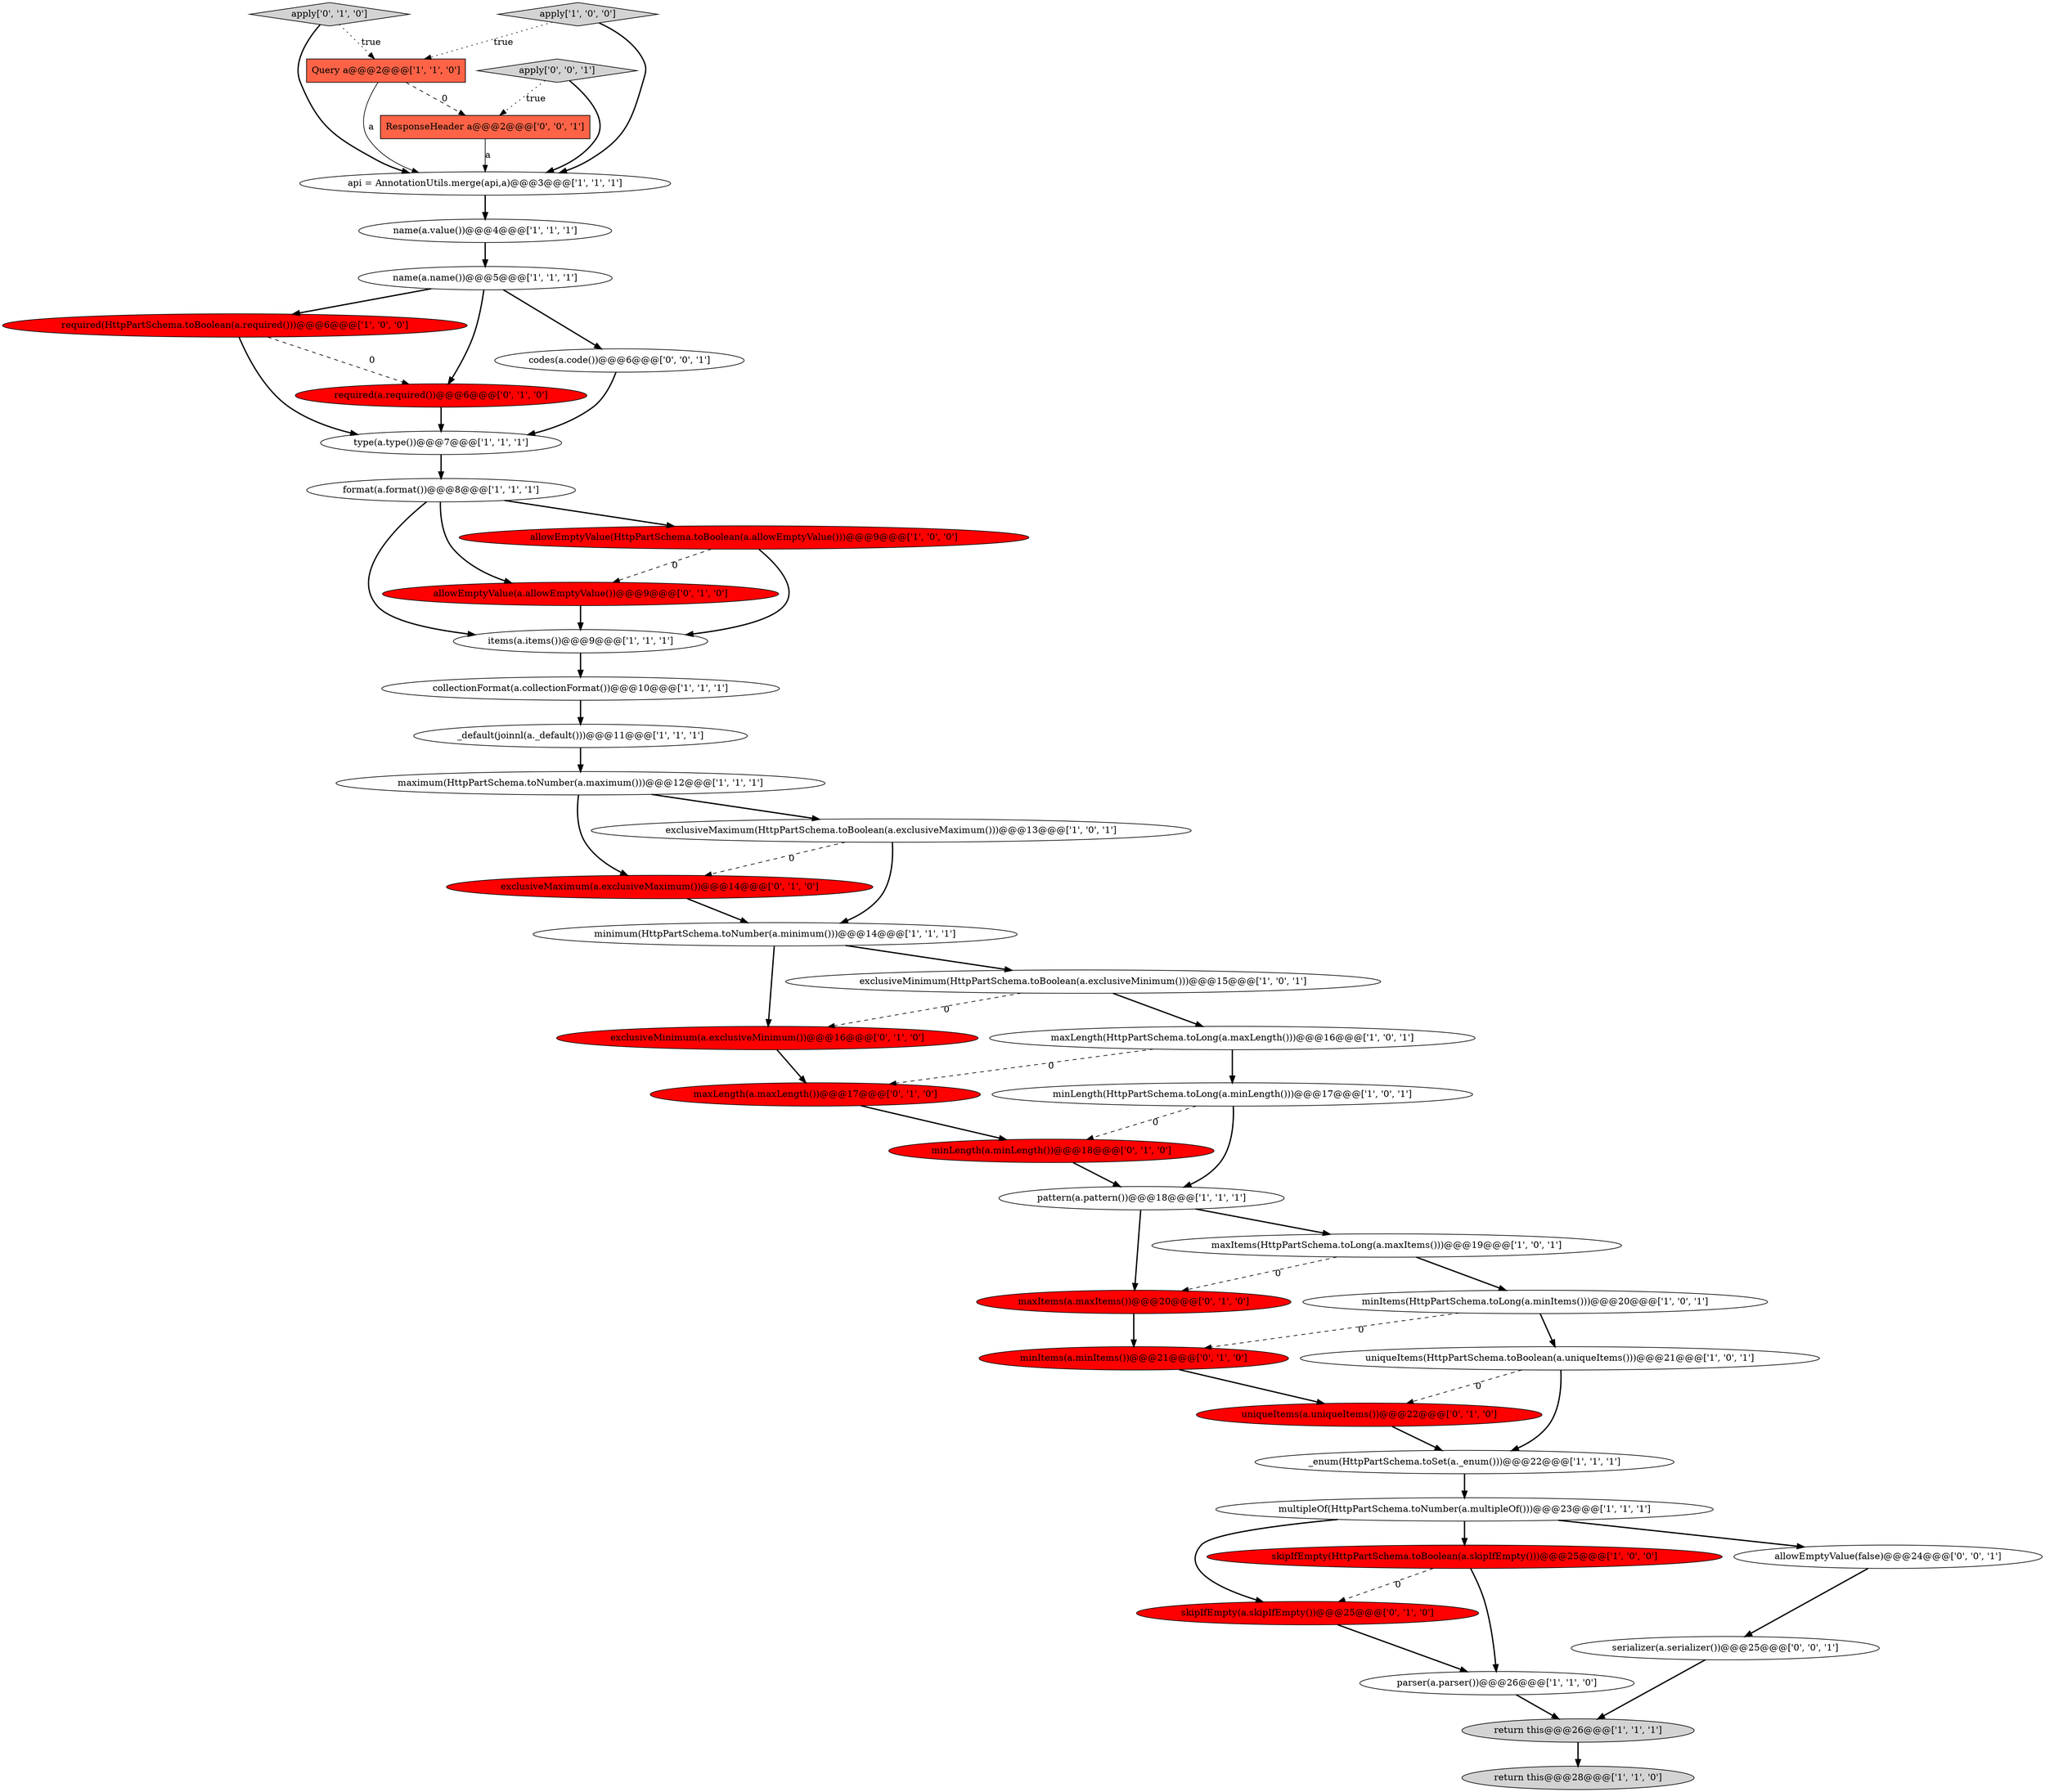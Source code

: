 digraph {
3 [style = filled, label = "uniqueItems(HttpPartSchema.toBoolean(a.uniqueItems()))@@@21@@@['1', '0', '1']", fillcolor = white, shape = ellipse image = "AAA0AAABBB1BBB"];
24 [style = filled, label = "api = AnnotationUtils.merge(api,a)@@@3@@@['1', '1', '1']", fillcolor = white, shape = ellipse image = "AAA0AAABBB1BBB"];
29 [style = filled, label = "minItems(a.minItems())@@@21@@@['0', '1', '0']", fillcolor = red, shape = ellipse image = "AAA1AAABBB2BBB"];
21 [style = filled, label = "type(a.type())@@@7@@@['1', '1', '1']", fillcolor = white, shape = ellipse image = "AAA0AAABBB1BBB"];
22 [style = filled, label = "return this@@@28@@@['1', '1', '0']", fillcolor = lightgray, shape = ellipse image = "AAA0AAABBB1BBB"];
30 [style = filled, label = "apply['0', '1', '0']", fillcolor = lightgray, shape = diamond image = "AAA0AAABBB2BBB"];
33 [style = filled, label = "allowEmptyValue(a.allowEmptyValue())@@@9@@@['0', '1', '0']", fillcolor = red, shape = ellipse image = "AAA1AAABBB2BBB"];
38 [style = filled, label = "minLength(a.minLength())@@@18@@@['0', '1', '0']", fillcolor = red, shape = ellipse image = "AAA1AAABBB2BBB"];
41 [style = filled, label = "apply['0', '0', '1']", fillcolor = lightgray, shape = diamond image = "AAA0AAABBB3BBB"];
36 [style = filled, label = "exclusiveMaximum(a.exclusiveMaximum())@@@14@@@['0', '1', '0']", fillcolor = red, shape = ellipse image = "AAA1AAABBB2BBB"];
2 [style = filled, label = "minimum(HttpPartSchema.toNumber(a.minimum()))@@@14@@@['1', '1', '1']", fillcolor = white, shape = ellipse image = "AAA0AAABBB1BBB"];
9 [style = filled, label = "Query a@@@2@@@['1', '1', '0']", fillcolor = tomato, shape = box image = "AAA0AAABBB1BBB"];
11 [style = filled, label = "items(a.items())@@@9@@@['1', '1', '1']", fillcolor = white, shape = ellipse image = "AAA0AAABBB1BBB"];
20 [style = filled, label = "exclusiveMaximum(HttpPartSchema.toBoolean(a.exclusiveMaximum()))@@@13@@@['1', '0', '1']", fillcolor = white, shape = ellipse image = "AAA0AAABBB1BBB"];
26 [style = filled, label = "required(HttpPartSchema.toBoolean(a.required()))@@@6@@@['1', '0', '0']", fillcolor = red, shape = ellipse image = "AAA1AAABBB1BBB"];
10 [style = filled, label = "return this@@@26@@@['1', '1', '1']", fillcolor = lightgray, shape = ellipse image = "AAA0AAABBB1BBB"];
4 [style = filled, label = "format(a.format())@@@8@@@['1', '1', '1']", fillcolor = white, shape = ellipse image = "AAA0AAABBB1BBB"];
16 [style = filled, label = "skipIfEmpty(HttpPartSchema.toBoolean(a.skipIfEmpty()))@@@25@@@['1', '0', '0']", fillcolor = red, shape = ellipse image = "AAA1AAABBB1BBB"];
15 [style = filled, label = "maxLength(HttpPartSchema.toLong(a.maxLength()))@@@16@@@['1', '0', '1']", fillcolor = white, shape = ellipse image = "AAA0AAABBB1BBB"];
6 [style = filled, label = "apply['1', '0', '0']", fillcolor = lightgray, shape = diamond image = "AAA0AAABBB1BBB"];
5 [style = filled, label = "minLength(HttpPartSchema.toLong(a.minLength()))@@@17@@@['1', '0', '1']", fillcolor = white, shape = ellipse image = "AAA0AAABBB1BBB"];
14 [style = filled, label = "multipleOf(HttpPartSchema.toNumber(a.multipleOf()))@@@23@@@['1', '1', '1']", fillcolor = white, shape = ellipse image = "AAA0AAABBB1BBB"];
17 [style = filled, label = "collectionFormat(a.collectionFormat())@@@10@@@['1', '1', '1']", fillcolor = white, shape = ellipse image = "AAA0AAABBB1BBB"];
19 [style = filled, label = "_default(joinnl(a._default()))@@@11@@@['1', '1', '1']", fillcolor = white, shape = ellipse image = "AAA0AAABBB1BBB"];
31 [style = filled, label = "maxLength(a.maxLength())@@@17@@@['0', '1', '0']", fillcolor = red, shape = ellipse image = "AAA1AAABBB2BBB"];
12 [style = filled, label = "name(a.name())@@@5@@@['1', '1', '1']", fillcolor = white, shape = ellipse image = "AAA0AAABBB1BBB"];
0 [style = filled, label = "_enum(HttpPartSchema.toSet(a._enum()))@@@22@@@['1', '1', '1']", fillcolor = white, shape = ellipse image = "AAA0AAABBB1BBB"];
28 [style = filled, label = "required(a.required())@@@6@@@['0', '1', '0']", fillcolor = red, shape = ellipse image = "AAA1AAABBB2BBB"];
32 [style = filled, label = "maxItems(a.maxItems())@@@20@@@['0', '1', '0']", fillcolor = red, shape = ellipse image = "AAA1AAABBB2BBB"];
43 [style = filled, label = "ResponseHeader a@@@2@@@['0', '0', '1']", fillcolor = tomato, shape = box image = "AAA0AAABBB3BBB"];
7 [style = filled, label = "pattern(a.pattern())@@@18@@@['1', '1', '1']", fillcolor = white, shape = ellipse image = "AAA0AAABBB1BBB"];
25 [style = filled, label = "maximum(HttpPartSchema.toNumber(a.maximum()))@@@12@@@['1', '1', '1']", fillcolor = white, shape = ellipse image = "AAA0AAABBB1BBB"];
34 [style = filled, label = "exclusiveMinimum(a.exclusiveMinimum())@@@16@@@['0', '1', '0']", fillcolor = red, shape = ellipse image = "AAA1AAABBB2BBB"];
23 [style = filled, label = "allowEmptyValue(HttpPartSchema.toBoolean(a.allowEmptyValue()))@@@9@@@['1', '0', '0']", fillcolor = red, shape = ellipse image = "AAA1AAABBB1BBB"];
27 [style = filled, label = "minItems(HttpPartSchema.toLong(a.minItems()))@@@20@@@['1', '0', '1']", fillcolor = white, shape = ellipse image = "AAA0AAABBB1BBB"];
13 [style = filled, label = "parser(a.parser())@@@26@@@['1', '1', '0']", fillcolor = white, shape = ellipse image = "AAA0AAABBB1BBB"];
37 [style = filled, label = "skipIfEmpty(a.skipIfEmpty())@@@25@@@['0', '1', '0']", fillcolor = red, shape = ellipse image = "AAA1AAABBB2BBB"];
42 [style = filled, label = "codes(a.code())@@@6@@@['0', '0', '1']", fillcolor = white, shape = ellipse image = "AAA0AAABBB3BBB"];
8 [style = filled, label = "maxItems(HttpPartSchema.toLong(a.maxItems()))@@@19@@@['1', '0', '1']", fillcolor = white, shape = ellipse image = "AAA0AAABBB1BBB"];
40 [style = filled, label = "serializer(a.serializer())@@@25@@@['0', '0', '1']", fillcolor = white, shape = ellipse image = "AAA0AAABBB3BBB"];
39 [style = filled, label = "allowEmptyValue(false)@@@24@@@['0', '0', '1']", fillcolor = white, shape = ellipse image = "AAA0AAABBB3BBB"];
1 [style = filled, label = "name(a.value())@@@4@@@['1', '1', '1']", fillcolor = white, shape = ellipse image = "AAA0AAABBB1BBB"];
35 [style = filled, label = "uniqueItems(a.uniqueItems())@@@22@@@['0', '1', '0']", fillcolor = red, shape = ellipse image = "AAA1AAABBB2BBB"];
18 [style = filled, label = "exclusiveMinimum(HttpPartSchema.toBoolean(a.exclusiveMinimum()))@@@15@@@['1', '0', '1']", fillcolor = white, shape = ellipse image = "AAA0AAABBB1BBB"];
14->16 [style = bold, label=""];
13->10 [style = bold, label=""];
10->22 [style = bold, label=""];
40->10 [style = bold, label=""];
7->32 [style = bold, label=""];
30->24 [style = bold, label=""];
16->13 [style = bold, label=""];
3->35 [style = dashed, label="0"];
16->37 [style = dashed, label="0"];
12->28 [style = bold, label=""];
41->24 [style = bold, label=""];
43->24 [style = solid, label="a"];
25->36 [style = bold, label=""];
27->3 [style = bold, label=""];
18->15 [style = bold, label=""];
2->34 [style = bold, label=""];
26->28 [style = dashed, label="0"];
8->32 [style = dashed, label="0"];
2->18 [style = bold, label=""];
34->31 [style = bold, label=""];
6->24 [style = bold, label=""];
31->38 [style = bold, label=""];
12->42 [style = bold, label=""];
12->26 [style = bold, label=""];
4->33 [style = bold, label=""];
7->8 [style = bold, label=""];
17->19 [style = bold, label=""];
23->33 [style = dashed, label="0"];
15->5 [style = bold, label=""];
19->25 [style = bold, label=""];
3->0 [style = bold, label=""];
9->43 [style = dashed, label="0"];
26->21 [style = bold, label=""];
20->2 [style = bold, label=""];
32->29 [style = bold, label=""];
9->24 [style = solid, label="a"];
18->34 [style = dashed, label="0"];
33->11 [style = bold, label=""];
25->20 [style = bold, label=""];
0->14 [style = bold, label=""];
28->21 [style = bold, label=""];
35->0 [style = bold, label=""];
27->29 [style = dashed, label="0"];
6->9 [style = dotted, label="true"];
20->36 [style = dashed, label="0"];
38->7 [style = bold, label=""];
39->40 [style = bold, label=""];
36->2 [style = bold, label=""];
41->43 [style = dotted, label="true"];
15->31 [style = dashed, label="0"];
1->12 [style = bold, label=""];
11->17 [style = bold, label=""];
5->7 [style = bold, label=""];
30->9 [style = dotted, label="true"];
5->38 [style = dashed, label="0"];
29->35 [style = bold, label=""];
24->1 [style = bold, label=""];
42->21 [style = bold, label=""];
23->11 [style = bold, label=""];
37->13 [style = bold, label=""];
4->11 [style = bold, label=""];
14->39 [style = bold, label=""];
8->27 [style = bold, label=""];
4->23 [style = bold, label=""];
21->4 [style = bold, label=""];
14->37 [style = bold, label=""];
}
